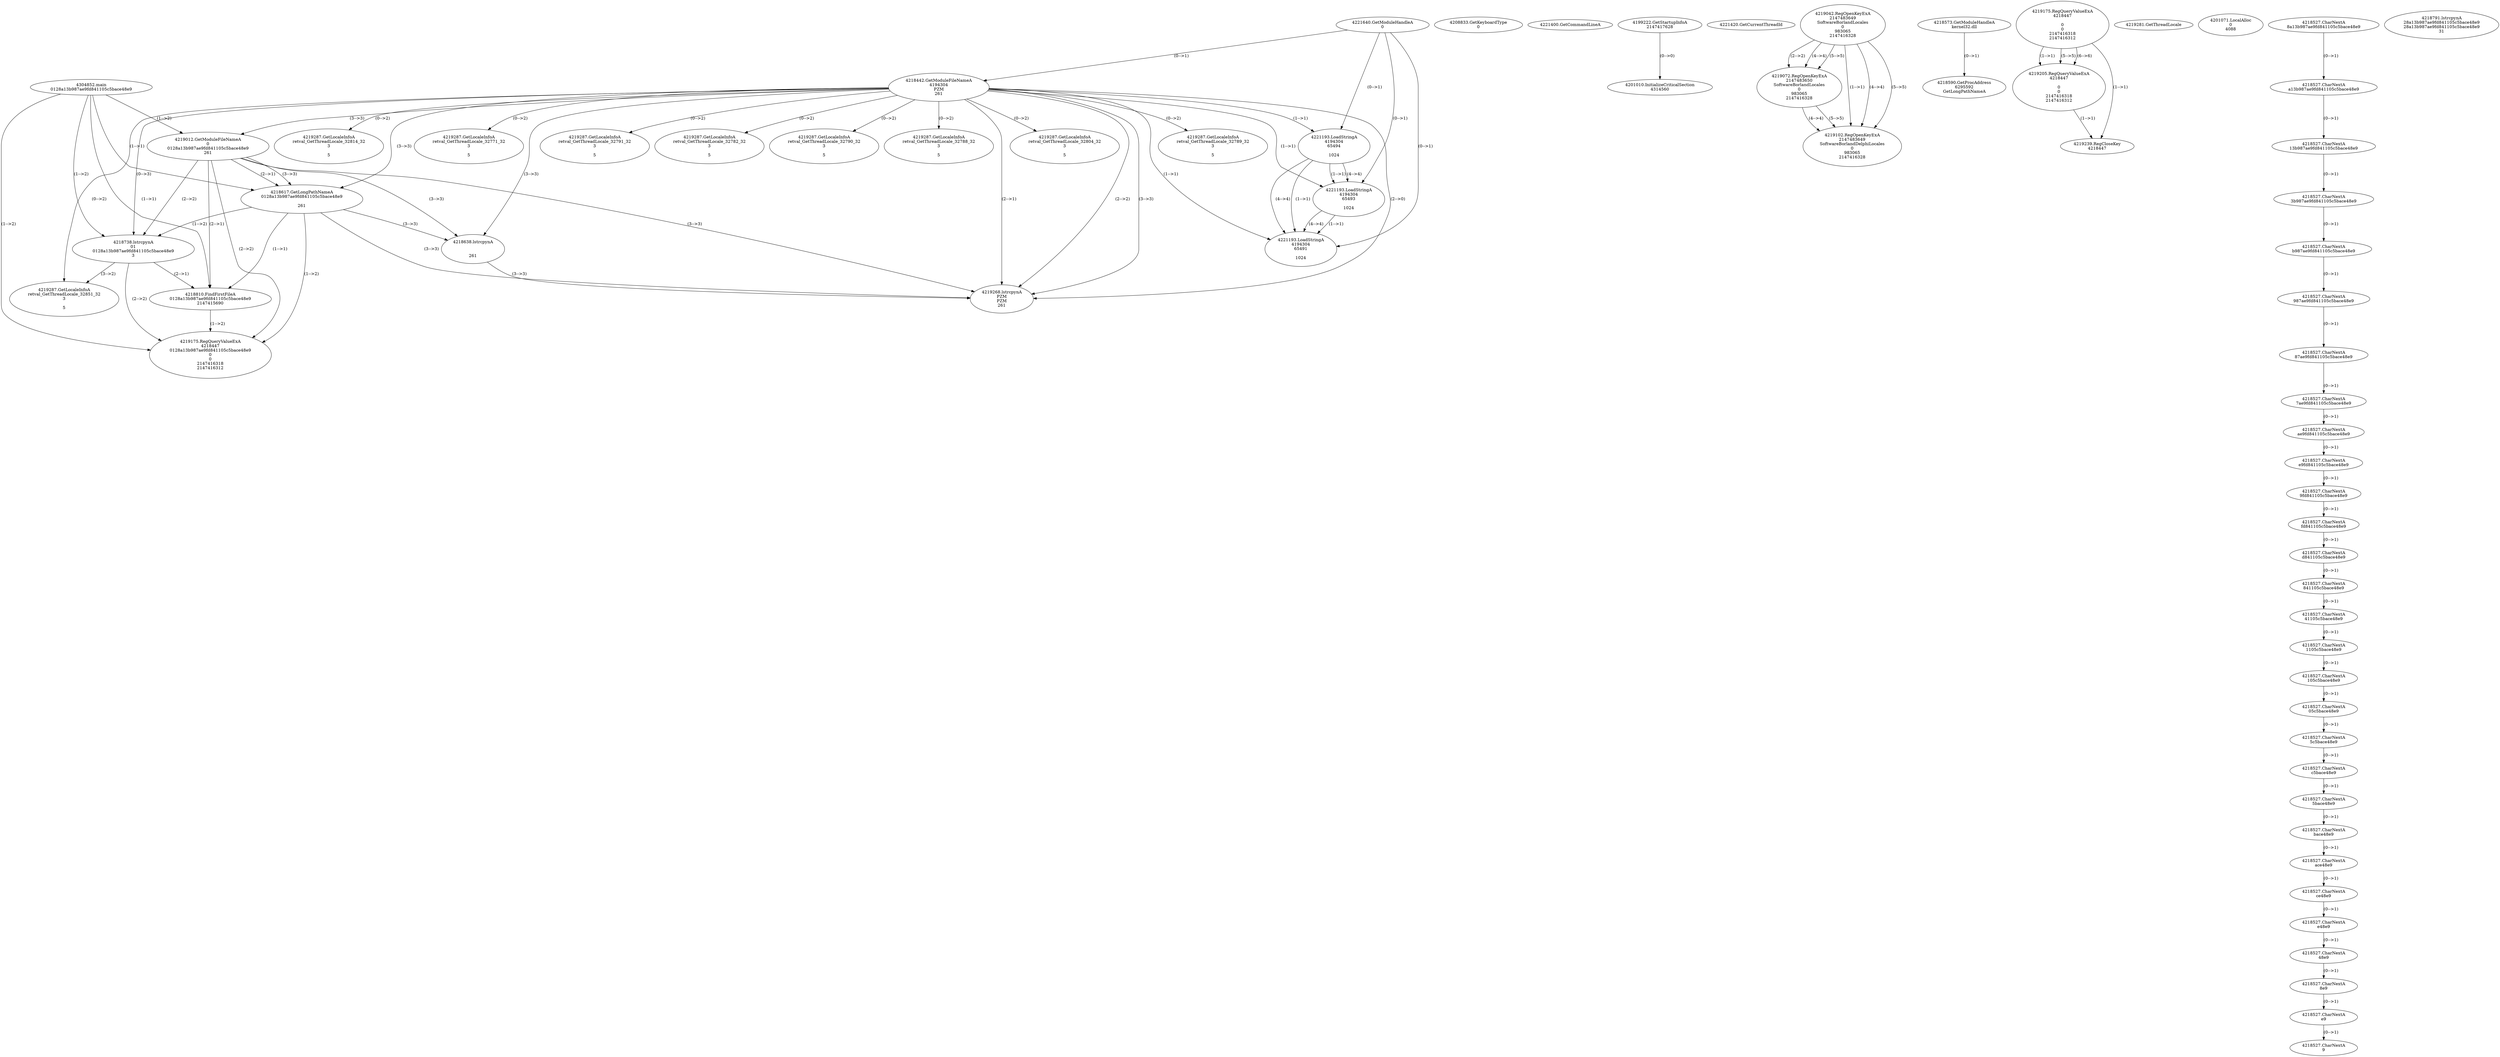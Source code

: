 // Global SCDG with merge call
digraph {
	0 [label="4304852.main
0128a13b987ae9fd841105c5bace48e9"]
	1 [label="4221640.GetModuleHandleA
0"]
	2 [label="4208833.GetKeyboardType
0"]
	3 [label="4221400.GetCommandLineA
"]
	4 [label="4199222.GetStartupInfoA
2147417628"]
	5 [label="4221420.GetCurrentThreadId
"]
	6 [label="4218442.GetModuleFileNameA
4194304
PZM
261"]
	1 -> 6 [label="(0-->1)"]
	7 [label="4219012.GetModuleFileNameA
0
0128a13b987ae9fd841105c5bace48e9
261"]
	0 -> 7 [label="(1-->2)"]
	6 -> 7 [label="(3-->3)"]
	8 [label="4219042.RegOpenKeyExA
2147483649
Software\Borland\Locales
0
983065
2147416328"]
	9 [label="4218573.GetModuleHandleA
kernel32.dll"]
	10 [label="4218590.GetProcAddress
6295592
GetLongPathNameA"]
	9 -> 10 [label="(0-->1)"]
	11 [label="4218617.GetLongPathNameA
0128a13b987ae9fd841105c5bace48e9

261"]
	0 -> 11 [label="(1-->1)"]
	7 -> 11 [label="(2-->1)"]
	6 -> 11 [label="(3-->3)"]
	7 -> 11 [label="(3-->3)"]
	12 [label="4218638.lstrcpynA


261"]
	6 -> 12 [label="(3-->3)"]
	7 -> 12 [label="(3-->3)"]
	11 -> 12 [label="(3-->3)"]
	13 [label="4219175.RegQueryValueExA
4218447

0
0
2147416318
2147416312"]
	14 [label="4219205.RegQueryValueExA
4218447

0
0
2147416318
2147416312"]
	13 -> 14 [label="(1-->1)"]
	13 -> 14 [label="(5-->5)"]
	13 -> 14 [label="(6-->6)"]
	15 [label="4219239.RegCloseKey
4218447"]
	13 -> 15 [label="(1-->1)"]
	14 -> 15 [label="(1-->1)"]
	16 [label="4219268.lstrcpynA
PZM
PZM
261"]
	6 -> 16 [label="(2-->1)"]
	6 -> 16 [label="(2-->2)"]
	6 -> 16 [label="(3-->3)"]
	7 -> 16 [label="(3-->3)"]
	11 -> 16 [label="(3-->3)"]
	12 -> 16 [label="(3-->3)"]
	6 -> 16 [label="(2-->0)"]
	17 [label="4219281.GetThreadLocale
"]
	18 [label="4219287.GetLocaleInfoA
retval_GetThreadLocale_32789_32
3

5"]
	6 -> 18 [label="(0-->2)"]
	19 [label="4221193.LoadStringA
4194304
65494

1024"]
	1 -> 19 [label="(0-->1)"]
	6 -> 19 [label="(1-->1)"]
	20 [label="4219072.RegOpenKeyExA
2147483650
Software\Borland\Locales
0
983065
2147416328"]
	8 -> 20 [label="(2-->2)"]
	8 -> 20 [label="(4-->4)"]
	8 -> 20 [label="(5-->5)"]
	21 [label="4219287.GetLocaleInfoA
retval_GetThreadLocale_32814_32
3

5"]
	6 -> 21 [label="(0-->2)"]
	22 [label="4201010.InitializeCriticalSection
4314560"]
	4 -> 22 [label="(0-->0)"]
	23 [label="4201071.LocalAlloc
0
4088"]
	24 [label="4218738.lstrcpynA
01
0128a13b987ae9fd841105c5bace48e9
3"]
	0 -> 24 [label="(1-->2)"]
	7 -> 24 [label="(2-->2)"]
	11 -> 24 [label="(1-->2)"]
	6 -> 24 [label="(0-->3)"]
	25 [label="4218527.CharNextA
8a13b987ae9fd841105c5bace48e9"]
	26 [label="4218527.CharNextA
a13b987ae9fd841105c5bace48e9"]
	25 -> 26 [label="(0-->1)"]
	27 [label="4218527.CharNextA
13b987ae9fd841105c5bace48e9"]
	26 -> 27 [label="(0-->1)"]
	28 [label="4218527.CharNextA
3b987ae9fd841105c5bace48e9"]
	27 -> 28 [label="(0-->1)"]
	29 [label="4218527.CharNextA
b987ae9fd841105c5bace48e9"]
	28 -> 29 [label="(0-->1)"]
	30 [label="4218527.CharNextA
987ae9fd841105c5bace48e9"]
	29 -> 30 [label="(0-->1)"]
	31 [label="4218527.CharNextA
87ae9fd841105c5bace48e9"]
	30 -> 31 [label="(0-->1)"]
	32 [label="4218527.CharNextA
7ae9fd841105c5bace48e9"]
	31 -> 32 [label="(0-->1)"]
	33 [label="4218527.CharNextA
ae9fd841105c5bace48e9"]
	32 -> 33 [label="(0-->1)"]
	34 [label="4218527.CharNextA
e9fd841105c5bace48e9"]
	33 -> 34 [label="(0-->1)"]
	35 [label="4218527.CharNextA
9fd841105c5bace48e9"]
	34 -> 35 [label="(0-->1)"]
	36 [label="4218527.CharNextA
fd841105c5bace48e9"]
	35 -> 36 [label="(0-->1)"]
	37 [label="4218527.CharNextA
d841105c5bace48e9"]
	36 -> 37 [label="(0-->1)"]
	38 [label="4218527.CharNextA
841105c5bace48e9"]
	37 -> 38 [label="(0-->1)"]
	39 [label="4218527.CharNextA
41105c5bace48e9"]
	38 -> 39 [label="(0-->1)"]
	40 [label="4218527.CharNextA
1105c5bace48e9"]
	39 -> 40 [label="(0-->1)"]
	41 [label="4218527.CharNextA
105c5bace48e9"]
	40 -> 41 [label="(0-->1)"]
	42 [label="4218527.CharNextA
05c5bace48e9"]
	41 -> 42 [label="(0-->1)"]
	43 [label="4218527.CharNextA
5c5bace48e9"]
	42 -> 43 [label="(0-->1)"]
	44 [label="4218527.CharNextA
c5bace48e9"]
	43 -> 44 [label="(0-->1)"]
	45 [label="4218527.CharNextA
5bace48e9"]
	44 -> 45 [label="(0-->1)"]
	46 [label="4218527.CharNextA
bace48e9"]
	45 -> 46 [label="(0-->1)"]
	47 [label="4218527.CharNextA
ace48e9"]
	46 -> 47 [label="(0-->1)"]
	48 [label="4218527.CharNextA
ce48e9"]
	47 -> 48 [label="(0-->1)"]
	49 [label="4218527.CharNextA
e48e9"]
	48 -> 49 [label="(0-->1)"]
	50 [label="4218527.CharNextA
48e9"]
	49 -> 50 [label="(0-->1)"]
	51 [label="4218527.CharNextA
8e9"]
	50 -> 51 [label="(0-->1)"]
	52 [label="4218527.CharNextA
e9"]
	51 -> 52 [label="(0-->1)"]
	53 [label="4218527.CharNextA
9"]
	52 -> 53 [label="(0-->1)"]
	54 [label="4218791.lstrcpynA
28a13b987ae9fd841105c5bace48e9
28a13b987ae9fd841105c5bace48e9
31"]
	55 [label="4218810.FindFirstFileA
0128a13b987ae9fd841105c5bace48e9
2147415690"]
	0 -> 55 [label="(1-->1)"]
	7 -> 55 [label="(2-->1)"]
	11 -> 55 [label="(1-->1)"]
	24 -> 55 [label="(2-->1)"]
	56 [label="4219175.RegQueryValueExA
4218447
0128a13b987ae9fd841105c5bace48e9
0
0
2147416318
2147416312"]
	0 -> 56 [label="(1-->2)"]
	7 -> 56 [label="(2-->2)"]
	11 -> 56 [label="(1-->2)"]
	24 -> 56 [label="(2-->2)"]
	55 -> 56 [label="(1-->2)"]
	57 [label="4219287.GetLocaleInfoA
retval_GetThreadLocale_32851_32
3

5"]
	6 -> 57 [label="(0-->2)"]
	24 -> 57 [label="(3-->2)"]
	58 [label="4221193.LoadStringA
4194304
65493

1024"]
	1 -> 58 [label="(0-->1)"]
	6 -> 58 [label="(1-->1)"]
	19 -> 58 [label="(1-->1)"]
	19 -> 58 [label="(4-->4)"]
	59 [label="4219102.RegOpenKeyExA
2147483649
Software\Borland\Delphi\Locales
0
983065
2147416328"]
	8 -> 59 [label="(1-->1)"]
	8 -> 59 [label="(4-->4)"]
	20 -> 59 [label="(4-->4)"]
	8 -> 59 [label="(5-->5)"]
	20 -> 59 [label="(5-->5)"]
	60 [label="4219287.GetLocaleInfoA
retval_GetThreadLocale_32771_32
3

5"]
	6 -> 60 [label="(0-->2)"]
	61 [label="4221193.LoadStringA
4194304
65491

1024"]
	1 -> 61 [label="(0-->1)"]
	6 -> 61 [label="(1-->1)"]
	19 -> 61 [label="(1-->1)"]
	58 -> 61 [label="(1-->1)"]
	19 -> 61 [label="(4-->4)"]
	58 -> 61 [label="(4-->4)"]
	62 [label="4219287.GetLocaleInfoA
retval_GetThreadLocale_32791_32
3

5"]
	6 -> 62 [label="(0-->2)"]
	63 [label="4219287.GetLocaleInfoA
retval_GetThreadLocale_32782_32
3

5"]
	6 -> 63 [label="(0-->2)"]
	64 [label="4219287.GetLocaleInfoA
retval_GetThreadLocale_32790_32
3

5"]
	6 -> 64 [label="(0-->2)"]
	65 [label="4219287.GetLocaleInfoA
retval_GetThreadLocale_32788_32
3

5"]
	6 -> 65 [label="(0-->2)"]
	66 [label="4219287.GetLocaleInfoA
retval_GetThreadLocale_32804_32
3

5"]
	6 -> 66 [label="(0-->2)"]
}

